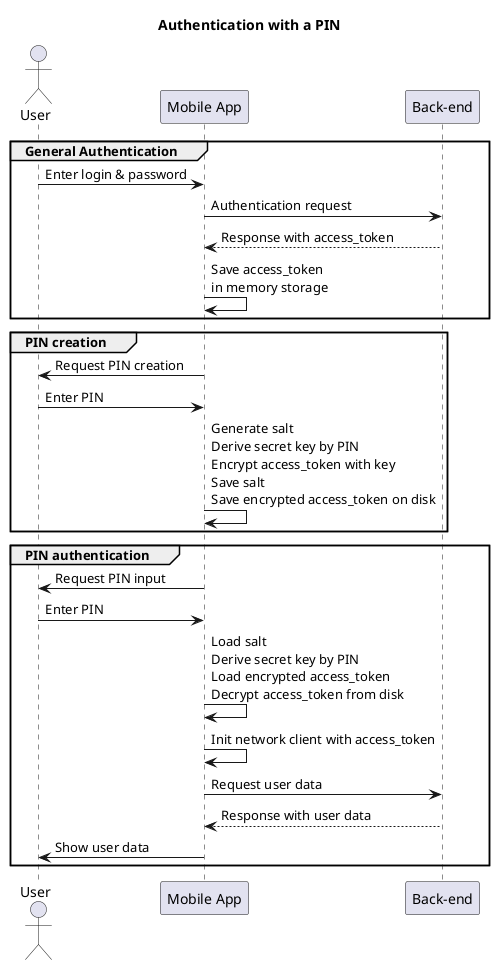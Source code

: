 @startuml
title Authentication with a PIN

actor User
group General Authentication
User -> "Mobile App": Enter login & password
"Mobile App" -> "Back-end": Authentication request
return Response with access_token
"Mobile App" -> "Mobile App": Save access_token\nin memory storage
end
group PIN creation
"Mobile App" -> User: Request PIN creation
User -> "Mobile App": Enter PIN
"Mobile App" -> "Mobile App": Generate salt\nDerive secret key by PIN\nEncrypt access_token with key\nSave salt\nSave encrypted access_token on disk
end
group PIN authentication
"Mobile App" -> User: Request PIN input
User -> "Mobile App": Enter PIN
"Mobile App" -> "Mobile App": Load salt\nDerive secret key by PIN\nLoad encrypted access_token\nDecrypt access_token from disk
"Mobile App" -> "Mobile App": Init network client with access_token
"Mobile App" -> "Back-end": Request user data
return Response with user data
"Mobile App" -> User: Show user data
end
@enduml
